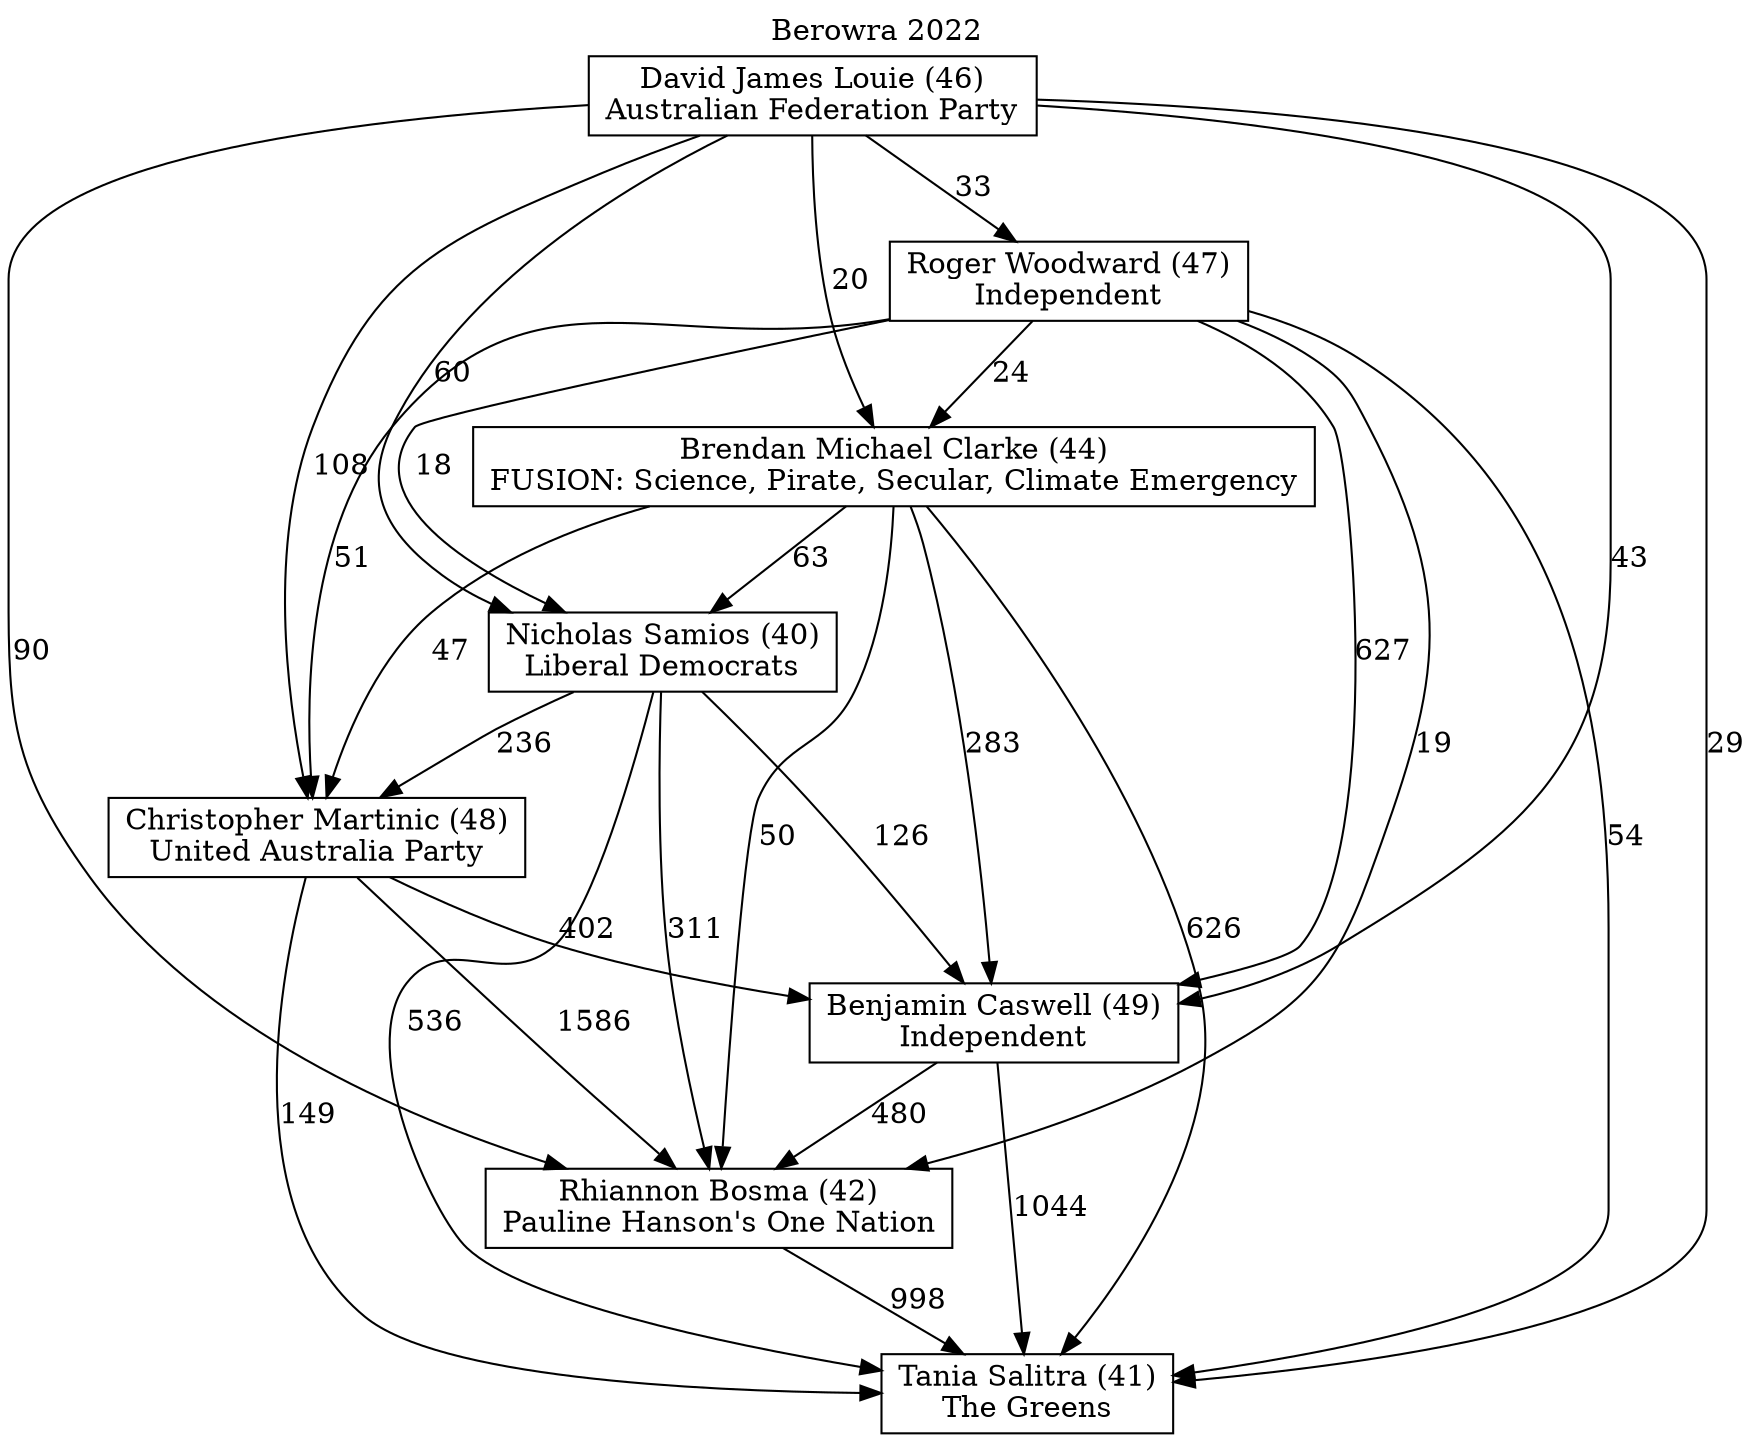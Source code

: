 // House preference flow
digraph "Tania Salitra (41)_Berowra_2022" {
	graph [label="Berowra 2022" labelloc=t mclimit=10]
	node [shape=box]
	"Tania Salitra (41)" [label="Tania Salitra (41)
The Greens"]
	"Rhiannon Bosma (42)" [label="Rhiannon Bosma (42)
Pauline Hanson's One Nation"]
	"Benjamin Caswell (49)" [label="Benjamin Caswell (49)
Independent"]
	"Christopher Martinic (48)" [label="Christopher Martinic (48)
United Australia Party"]
	"Nicholas Samios (40)" [label="Nicholas Samios (40)
Liberal Democrats"]
	"Brendan Michael Clarke (44)" [label="Brendan Michael Clarke (44)
FUSION: Science, Pirate, Secular, Climate Emergency"]
	"Roger Woodward (47)" [label="Roger Woodward (47)
Independent"]
	"David James Louie (46)" [label="David James Louie (46)
Australian Federation Party"]
	"Tania Salitra (41)" [label="Tania Salitra (41)
The Greens"]
	"Benjamin Caswell (49)" [label="Benjamin Caswell (49)
Independent"]
	"Christopher Martinic (48)" [label="Christopher Martinic (48)
United Australia Party"]
	"Nicholas Samios (40)" [label="Nicholas Samios (40)
Liberal Democrats"]
	"Brendan Michael Clarke (44)" [label="Brendan Michael Clarke (44)
FUSION: Science, Pirate, Secular, Climate Emergency"]
	"Roger Woodward (47)" [label="Roger Woodward (47)
Independent"]
	"David James Louie (46)" [label="David James Louie (46)
Australian Federation Party"]
	"Tania Salitra (41)" [label="Tania Salitra (41)
The Greens"]
	"Christopher Martinic (48)" [label="Christopher Martinic (48)
United Australia Party"]
	"Nicholas Samios (40)" [label="Nicholas Samios (40)
Liberal Democrats"]
	"Brendan Michael Clarke (44)" [label="Brendan Michael Clarke (44)
FUSION: Science, Pirate, Secular, Climate Emergency"]
	"Roger Woodward (47)" [label="Roger Woodward (47)
Independent"]
	"David James Louie (46)" [label="David James Louie (46)
Australian Federation Party"]
	"Tania Salitra (41)" [label="Tania Salitra (41)
The Greens"]
	"Nicholas Samios (40)" [label="Nicholas Samios (40)
Liberal Democrats"]
	"Brendan Michael Clarke (44)" [label="Brendan Michael Clarke (44)
FUSION: Science, Pirate, Secular, Climate Emergency"]
	"Roger Woodward (47)" [label="Roger Woodward (47)
Independent"]
	"David James Louie (46)" [label="David James Louie (46)
Australian Federation Party"]
	"Tania Salitra (41)" [label="Tania Salitra (41)
The Greens"]
	"Brendan Michael Clarke (44)" [label="Brendan Michael Clarke (44)
FUSION: Science, Pirate, Secular, Climate Emergency"]
	"Roger Woodward (47)" [label="Roger Woodward (47)
Independent"]
	"David James Louie (46)" [label="David James Louie (46)
Australian Federation Party"]
	"Tania Salitra (41)" [label="Tania Salitra (41)
The Greens"]
	"Roger Woodward (47)" [label="Roger Woodward (47)
Independent"]
	"David James Louie (46)" [label="David James Louie (46)
Australian Federation Party"]
	"Tania Salitra (41)" [label="Tania Salitra (41)
The Greens"]
	"David James Louie (46)" [label="David James Louie (46)
Australian Federation Party"]
	"David James Louie (46)" [label="David James Louie (46)
Australian Federation Party"]
	"Roger Woodward (47)" [label="Roger Woodward (47)
Independent"]
	"David James Louie (46)" [label="David James Louie (46)
Australian Federation Party"]
	"David James Louie (46)" [label="David James Louie (46)
Australian Federation Party"]
	"Brendan Michael Clarke (44)" [label="Brendan Michael Clarke (44)
FUSION: Science, Pirate, Secular, Climate Emergency"]
	"Roger Woodward (47)" [label="Roger Woodward (47)
Independent"]
	"David James Louie (46)" [label="David James Louie (46)
Australian Federation Party"]
	"Brendan Michael Clarke (44)" [label="Brendan Michael Clarke (44)
FUSION: Science, Pirate, Secular, Climate Emergency"]
	"David James Louie (46)" [label="David James Louie (46)
Australian Federation Party"]
	"David James Louie (46)" [label="David James Louie (46)
Australian Federation Party"]
	"Roger Woodward (47)" [label="Roger Woodward (47)
Independent"]
	"David James Louie (46)" [label="David James Louie (46)
Australian Federation Party"]
	"David James Louie (46)" [label="David James Louie (46)
Australian Federation Party"]
	"Nicholas Samios (40)" [label="Nicholas Samios (40)
Liberal Democrats"]
	"Brendan Michael Clarke (44)" [label="Brendan Michael Clarke (44)
FUSION: Science, Pirate, Secular, Climate Emergency"]
	"Roger Woodward (47)" [label="Roger Woodward (47)
Independent"]
	"David James Louie (46)" [label="David James Louie (46)
Australian Federation Party"]
	"Nicholas Samios (40)" [label="Nicholas Samios (40)
Liberal Democrats"]
	"Roger Woodward (47)" [label="Roger Woodward (47)
Independent"]
	"David James Louie (46)" [label="David James Louie (46)
Australian Federation Party"]
	"Nicholas Samios (40)" [label="Nicholas Samios (40)
Liberal Democrats"]
	"David James Louie (46)" [label="David James Louie (46)
Australian Federation Party"]
	"David James Louie (46)" [label="David James Louie (46)
Australian Federation Party"]
	"Roger Woodward (47)" [label="Roger Woodward (47)
Independent"]
	"David James Louie (46)" [label="David James Louie (46)
Australian Federation Party"]
	"David James Louie (46)" [label="David James Louie (46)
Australian Federation Party"]
	"Brendan Michael Clarke (44)" [label="Brendan Michael Clarke (44)
FUSION: Science, Pirate, Secular, Climate Emergency"]
	"Roger Woodward (47)" [label="Roger Woodward (47)
Independent"]
	"David James Louie (46)" [label="David James Louie (46)
Australian Federation Party"]
	"Brendan Michael Clarke (44)" [label="Brendan Michael Clarke (44)
FUSION: Science, Pirate, Secular, Climate Emergency"]
	"David James Louie (46)" [label="David James Louie (46)
Australian Federation Party"]
	"David James Louie (46)" [label="David James Louie (46)
Australian Federation Party"]
	"Roger Woodward (47)" [label="Roger Woodward (47)
Independent"]
	"David James Louie (46)" [label="David James Louie (46)
Australian Federation Party"]
	"David James Louie (46)" [label="David James Louie (46)
Australian Federation Party"]
	"Christopher Martinic (48)" [label="Christopher Martinic (48)
United Australia Party"]
	"Nicholas Samios (40)" [label="Nicholas Samios (40)
Liberal Democrats"]
	"Brendan Michael Clarke (44)" [label="Brendan Michael Clarke (44)
FUSION: Science, Pirate, Secular, Climate Emergency"]
	"Roger Woodward (47)" [label="Roger Woodward (47)
Independent"]
	"David James Louie (46)" [label="David James Louie (46)
Australian Federation Party"]
	"Christopher Martinic (48)" [label="Christopher Martinic (48)
United Australia Party"]
	"Brendan Michael Clarke (44)" [label="Brendan Michael Clarke (44)
FUSION: Science, Pirate, Secular, Climate Emergency"]
	"Roger Woodward (47)" [label="Roger Woodward (47)
Independent"]
	"David James Louie (46)" [label="David James Louie (46)
Australian Federation Party"]
	"Christopher Martinic (48)" [label="Christopher Martinic (48)
United Australia Party"]
	"Roger Woodward (47)" [label="Roger Woodward (47)
Independent"]
	"David James Louie (46)" [label="David James Louie (46)
Australian Federation Party"]
	"Christopher Martinic (48)" [label="Christopher Martinic (48)
United Australia Party"]
	"David James Louie (46)" [label="David James Louie (46)
Australian Federation Party"]
	"David James Louie (46)" [label="David James Louie (46)
Australian Federation Party"]
	"Roger Woodward (47)" [label="Roger Woodward (47)
Independent"]
	"David James Louie (46)" [label="David James Louie (46)
Australian Federation Party"]
	"David James Louie (46)" [label="David James Louie (46)
Australian Federation Party"]
	"Brendan Michael Clarke (44)" [label="Brendan Michael Clarke (44)
FUSION: Science, Pirate, Secular, Climate Emergency"]
	"Roger Woodward (47)" [label="Roger Woodward (47)
Independent"]
	"David James Louie (46)" [label="David James Louie (46)
Australian Federation Party"]
	"Brendan Michael Clarke (44)" [label="Brendan Michael Clarke (44)
FUSION: Science, Pirate, Secular, Climate Emergency"]
	"David James Louie (46)" [label="David James Louie (46)
Australian Federation Party"]
	"David James Louie (46)" [label="David James Louie (46)
Australian Federation Party"]
	"Roger Woodward (47)" [label="Roger Woodward (47)
Independent"]
	"David James Louie (46)" [label="David James Louie (46)
Australian Federation Party"]
	"David James Louie (46)" [label="David James Louie (46)
Australian Federation Party"]
	"Nicholas Samios (40)" [label="Nicholas Samios (40)
Liberal Democrats"]
	"Brendan Michael Clarke (44)" [label="Brendan Michael Clarke (44)
FUSION: Science, Pirate, Secular, Climate Emergency"]
	"Roger Woodward (47)" [label="Roger Woodward (47)
Independent"]
	"David James Louie (46)" [label="David James Louie (46)
Australian Federation Party"]
	"Nicholas Samios (40)" [label="Nicholas Samios (40)
Liberal Democrats"]
	"Roger Woodward (47)" [label="Roger Woodward (47)
Independent"]
	"David James Louie (46)" [label="David James Louie (46)
Australian Federation Party"]
	"Nicholas Samios (40)" [label="Nicholas Samios (40)
Liberal Democrats"]
	"David James Louie (46)" [label="David James Louie (46)
Australian Federation Party"]
	"David James Louie (46)" [label="David James Louie (46)
Australian Federation Party"]
	"Roger Woodward (47)" [label="Roger Woodward (47)
Independent"]
	"David James Louie (46)" [label="David James Louie (46)
Australian Federation Party"]
	"David James Louie (46)" [label="David James Louie (46)
Australian Federation Party"]
	"Brendan Michael Clarke (44)" [label="Brendan Michael Clarke (44)
FUSION: Science, Pirate, Secular, Climate Emergency"]
	"Roger Woodward (47)" [label="Roger Woodward (47)
Independent"]
	"David James Louie (46)" [label="David James Louie (46)
Australian Federation Party"]
	"Brendan Michael Clarke (44)" [label="Brendan Michael Clarke (44)
FUSION: Science, Pirate, Secular, Climate Emergency"]
	"David James Louie (46)" [label="David James Louie (46)
Australian Federation Party"]
	"David James Louie (46)" [label="David James Louie (46)
Australian Federation Party"]
	"Roger Woodward (47)" [label="Roger Woodward (47)
Independent"]
	"David James Louie (46)" [label="David James Louie (46)
Australian Federation Party"]
	"David James Louie (46)" [label="David James Louie (46)
Australian Federation Party"]
	"Benjamin Caswell (49)" [label="Benjamin Caswell (49)
Independent"]
	"Christopher Martinic (48)" [label="Christopher Martinic (48)
United Australia Party"]
	"Nicholas Samios (40)" [label="Nicholas Samios (40)
Liberal Democrats"]
	"Brendan Michael Clarke (44)" [label="Brendan Michael Clarke (44)
FUSION: Science, Pirate, Secular, Climate Emergency"]
	"Roger Woodward (47)" [label="Roger Woodward (47)
Independent"]
	"David James Louie (46)" [label="David James Louie (46)
Australian Federation Party"]
	"Benjamin Caswell (49)" [label="Benjamin Caswell (49)
Independent"]
	"Nicholas Samios (40)" [label="Nicholas Samios (40)
Liberal Democrats"]
	"Brendan Michael Clarke (44)" [label="Brendan Michael Clarke (44)
FUSION: Science, Pirate, Secular, Climate Emergency"]
	"Roger Woodward (47)" [label="Roger Woodward (47)
Independent"]
	"David James Louie (46)" [label="David James Louie (46)
Australian Federation Party"]
	"Benjamin Caswell (49)" [label="Benjamin Caswell (49)
Independent"]
	"Brendan Michael Clarke (44)" [label="Brendan Michael Clarke (44)
FUSION: Science, Pirate, Secular, Climate Emergency"]
	"Roger Woodward (47)" [label="Roger Woodward (47)
Independent"]
	"David James Louie (46)" [label="David James Louie (46)
Australian Federation Party"]
	"Benjamin Caswell (49)" [label="Benjamin Caswell (49)
Independent"]
	"Roger Woodward (47)" [label="Roger Woodward (47)
Independent"]
	"David James Louie (46)" [label="David James Louie (46)
Australian Federation Party"]
	"Benjamin Caswell (49)" [label="Benjamin Caswell (49)
Independent"]
	"David James Louie (46)" [label="David James Louie (46)
Australian Federation Party"]
	"David James Louie (46)" [label="David James Louie (46)
Australian Federation Party"]
	"Roger Woodward (47)" [label="Roger Woodward (47)
Independent"]
	"David James Louie (46)" [label="David James Louie (46)
Australian Federation Party"]
	"David James Louie (46)" [label="David James Louie (46)
Australian Federation Party"]
	"Brendan Michael Clarke (44)" [label="Brendan Michael Clarke (44)
FUSION: Science, Pirate, Secular, Climate Emergency"]
	"Roger Woodward (47)" [label="Roger Woodward (47)
Independent"]
	"David James Louie (46)" [label="David James Louie (46)
Australian Federation Party"]
	"Brendan Michael Clarke (44)" [label="Brendan Michael Clarke (44)
FUSION: Science, Pirate, Secular, Climate Emergency"]
	"David James Louie (46)" [label="David James Louie (46)
Australian Federation Party"]
	"David James Louie (46)" [label="David James Louie (46)
Australian Federation Party"]
	"Roger Woodward (47)" [label="Roger Woodward (47)
Independent"]
	"David James Louie (46)" [label="David James Louie (46)
Australian Federation Party"]
	"David James Louie (46)" [label="David James Louie (46)
Australian Federation Party"]
	"Nicholas Samios (40)" [label="Nicholas Samios (40)
Liberal Democrats"]
	"Brendan Michael Clarke (44)" [label="Brendan Michael Clarke (44)
FUSION: Science, Pirate, Secular, Climate Emergency"]
	"Roger Woodward (47)" [label="Roger Woodward (47)
Independent"]
	"David James Louie (46)" [label="David James Louie (46)
Australian Federation Party"]
	"Nicholas Samios (40)" [label="Nicholas Samios (40)
Liberal Democrats"]
	"Roger Woodward (47)" [label="Roger Woodward (47)
Independent"]
	"David James Louie (46)" [label="David James Louie (46)
Australian Federation Party"]
	"Nicholas Samios (40)" [label="Nicholas Samios (40)
Liberal Democrats"]
	"David James Louie (46)" [label="David James Louie (46)
Australian Federation Party"]
	"David James Louie (46)" [label="David James Louie (46)
Australian Federation Party"]
	"Roger Woodward (47)" [label="Roger Woodward (47)
Independent"]
	"David James Louie (46)" [label="David James Louie (46)
Australian Federation Party"]
	"David James Louie (46)" [label="David James Louie (46)
Australian Federation Party"]
	"Brendan Michael Clarke (44)" [label="Brendan Michael Clarke (44)
FUSION: Science, Pirate, Secular, Climate Emergency"]
	"Roger Woodward (47)" [label="Roger Woodward (47)
Independent"]
	"David James Louie (46)" [label="David James Louie (46)
Australian Federation Party"]
	"Brendan Michael Clarke (44)" [label="Brendan Michael Clarke (44)
FUSION: Science, Pirate, Secular, Climate Emergency"]
	"David James Louie (46)" [label="David James Louie (46)
Australian Federation Party"]
	"David James Louie (46)" [label="David James Louie (46)
Australian Federation Party"]
	"Roger Woodward (47)" [label="Roger Woodward (47)
Independent"]
	"David James Louie (46)" [label="David James Louie (46)
Australian Federation Party"]
	"David James Louie (46)" [label="David James Louie (46)
Australian Federation Party"]
	"Christopher Martinic (48)" [label="Christopher Martinic (48)
United Australia Party"]
	"Nicholas Samios (40)" [label="Nicholas Samios (40)
Liberal Democrats"]
	"Brendan Michael Clarke (44)" [label="Brendan Michael Clarke (44)
FUSION: Science, Pirate, Secular, Climate Emergency"]
	"Roger Woodward (47)" [label="Roger Woodward (47)
Independent"]
	"David James Louie (46)" [label="David James Louie (46)
Australian Federation Party"]
	"Christopher Martinic (48)" [label="Christopher Martinic (48)
United Australia Party"]
	"Brendan Michael Clarke (44)" [label="Brendan Michael Clarke (44)
FUSION: Science, Pirate, Secular, Climate Emergency"]
	"Roger Woodward (47)" [label="Roger Woodward (47)
Independent"]
	"David James Louie (46)" [label="David James Louie (46)
Australian Federation Party"]
	"Christopher Martinic (48)" [label="Christopher Martinic (48)
United Australia Party"]
	"Roger Woodward (47)" [label="Roger Woodward (47)
Independent"]
	"David James Louie (46)" [label="David James Louie (46)
Australian Federation Party"]
	"Christopher Martinic (48)" [label="Christopher Martinic (48)
United Australia Party"]
	"David James Louie (46)" [label="David James Louie (46)
Australian Federation Party"]
	"David James Louie (46)" [label="David James Louie (46)
Australian Federation Party"]
	"Roger Woodward (47)" [label="Roger Woodward (47)
Independent"]
	"David James Louie (46)" [label="David James Louie (46)
Australian Federation Party"]
	"David James Louie (46)" [label="David James Louie (46)
Australian Federation Party"]
	"Brendan Michael Clarke (44)" [label="Brendan Michael Clarke (44)
FUSION: Science, Pirate, Secular, Climate Emergency"]
	"Roger Woodward (47)" [label="Roger Woodward (47)
Independent"]
	"David James Louie (46)" [label="David James Louie (46)
Australian Federation Party"]
	"Brendan Michael Clarke (44)" [label="Brendan Michael Clarke (44)
FUSION: Science, Pirate, Secular, Climate Emergency"]
	"David James Louie (46)" [label="David James Louie (46)
Australian Federation Party"]
	"David James Louie (46)" [label="David James Louie (46)
Australian Federation Party"]
	"Roger Woodward (47)" [label="Roger Woodward (47)
Independent"]
	"David James Louie (46)" [label="David James Louie (46)
Australian Federation Party"]
	"David James Louie (46)" [label="David James Louie (46)
Australian Federation Party"]
	"Nicholas Samios (40)" [label="Nicholas Samios (40)
Liberal Democrats"]
	"Brendan Michael Clarke (44)" [label="Brendan Michael Clarke (44)
FUSION: Science, Pirate, Secular, Climate Emergency"]
	"Roger Woodward (47)" [label="Roger Woodward (47)
Independent"]
	"David James Louie (46)" [label="David James Louie (46)
Australian Federation Party"]
	"Nicholas Samios (40)" [label="Nicholas Samios (40)
Liberal Democrats"]
	"Roger Woodward (47)" [label="Roger Woodward (47)
Independent"]
	"David James Louie (46)" [label="David James Louie (46)
Australian Federation Party"]
	"Nicholas Samios (40)" [label="Nicholas Samios (40)
Liberal Democrats"]
	"David James Louie (46)" [label="David James Louie (46)
Australian Federation Party"]
	"David James Louie (46)" [label="David James Louie (46)
Australian Federation Party"]
	"Roger Woodward (47)" [label="Roger Woodward (47)
Independent"]
	"David James Louie (46)" [label="David James Louie (46)
Australian Federation Party"]
	"David James Louie (46)" [label="David James Louie (46)
Australian Federation Party"]
	"Brendan Michael Clarke (44)" [label="Brendan Michael Clarke (44)
FUSION: Science, Pirate, Secular, Climate Emergency"]
	"Roger Woodward (47)" [label="Roger Woodward (47)
Independent"]
	"David James Louie (46)" [label="David James Louie (46)
Australian Federation Party"]
	"Brendan Michael Clarke (44)" [label="Brendan Michael Clarke (44)
FUSION: Science, Pirate, Secular, Climate Emergency"]
	"David James Louie (46)" [label="David James Louie (46)
Australian Federation Party"]
	"David James Louie (46)" [label="David James Louie (46)
Australian Federation Party"]
	"Roger Woodward (47)" [label="Roger Woodward (47)
Independent"]
	"David James Louie (46)" [label="David James Louie (46)
Australian Federation Party"]
	"David James Louie (46)" [label="David James Louie (46)
Australian Federation Party"]
	"Rhiannon Bosma (42)" [label="Rhiannon Bosma (42)
Pauline Hanson's One Nation"]
	"Benjamin Caswell (49)" [label="Benjamin Caswell (49)
Independent"]
	"Christopher Martinic (48)" [label="Christopher Martinic (48)
United Australia Party"]
	"Nicholas Samios (40)" [label="Nicholas Samios (40)
Liberal Democrats"]
	"Brendan Michael Clarke (44)" [label="Brendan Michael Clarke (44)
FUSION: Science, Pirate, Secular, Climate Emergency"]
	"Roger Woodward (47)" [label="Roger Woodward (47)
Independent"]
	"David James Louie (46)" [label="David James Louie (46)
Australian Federation Party"]
	"Rhiannon Bosma (42)" [label="Rhiannon Bosma (42)
Pauline Hanson's One Nation"]
	"Christopher Martinic (48)" [label="Christopher Martinic (48)
United Australia Party"]
	"Nicholas Samios (40)" [label="Nicholas Samios (40)
Liberal Democrats"]
	"Brendan Michael Clarke (44)" [label="Brendan Michael Clarke (44)
FUSION: Science, Pirate, Secular, Climate Emergency"]
	"Roger Woodward (47)" [label="Roger Woodward (47)
Independent"]
	"David James Louie (46)" [label="David James Louie (46)
Australian Federation Party"]
	"Rhiannon Bosma (42)" [label="Rhiannon Bosma (42)
Pauline Hanson's One Nation"]
	"Nicholas Samios (40)" [label="Nicholas Samios (40)
Liberal Democrats"]
	"Brendan Michael Clarke (44)" [label="Brendan Michael Clarke (44)
FUSION: Science, Pirate, Secular, Climate Emergency"]
	"Roger Woodward (47)" [label="Roger Woodward (47)
Independent"]
	"David James Louie (46)" [label="David James Louie (46)
Australian Federation Party"]
	"Rhiannon Bosma (42)" [label="Rhiannon Bosma (42)
Pauline Hanson's One Nation"]
	"Brendan Michael Clarke (44)" [label="Brendan Michael Clarke (44)
FUSION: Science, Pirate, Secular, Climate Emergency"]
	"Roger Woodward (47)" [label="Roger Woodward (47)
Independent"]
	"David James Louie (46)" [label="David James Louie (46)
Australian Federation Party"]
	"Rhiannon Bosma (42)" [label="Rhiannon Bosma (42)
Pauline Hanson's One Nation"]
	"Roger Woodward (47)" [label="Roger Woodward (47)
Independent"]
	"David James Louie (46)" [label="David James Louie (46)
Australian Federation Party"]
	"Rhiannon Bosma (42)" [label="Rhiannon Bosma (42)
Pauline Hanson's One Nation"]
	"David James Louie (46)" [label="David James Louie (46)
Australian Federation Party"]
	"David James Louie (46)" [label="David James Louie (46)
Australian Federation Party"]
	"Roger Woodward (47)" [label="Roger Woodward (47)
Independent"]
	"David James Louie (46)" [label="David James Louie (46)
Australian Federation Party"]
	"David James Louie (46)" [label="David James Louie (46)
Australian Federation Party"]
	"Brendan Michael Clarke (44)" [label="Brendan Michael Clarke (44)
FUSION: Science, Pirate, Secular, Climate Emergency"]
	"Roger Woodward (47)" [label="Roger Woodward (47)
Independent"]
	"David James Louie (46)" [label="David James Louie (46)
Australian Federation Party"]
	"Brendan Michael Clarke (44)" [label="Brendan Michael Clarke (44)
FUSION: Science, Pirate, Secular, Climate Emergency"]
	"David James Louie (46)" [label="David James Louie (46)
Australian Federation Party"]
	"David James Louie (46)" [label="David James Louie (46)
Australian Federation Party"]
	"Roger Woodward (47)" [label="Roger Woodward (47)
Independent"]
	"David James Louie (46)" [label="David James Louie (46)
Australian Federation Party"]
	"David James Louie (46)" [label="David James Louie (46)
Australian Federation Party"]
	"Nicholas Samios (40)" [label="Nicholas Samios (40)
Liberal Democrats"]
	"Brendan Michael Clarke (44)" [label="Brendan Michael Clarke (44)
FUSION: Science, Pirate, Secular, Climate Emergency"]
	"Roger Woodward (47)" [label="Roger Woodward (47)
Independent"]
	"David James Louie (46)" [label="David James Louie (46)
Australian Federation Party"]
	"Nicholas Samios (40)" [label="Nicholas Samios (40)
Liberal Democrats"]
	"Roger Woodward (47)" [label="Roger Woodward (47)
Independent"]
	"David James Louie (46)" [label="David James Louie (46)
Australian Federation Party"]
	"Nicholas Samios (40)" [label="Nicholas Samios (40)
Liberal Democrats"]
	"David James Louie (46)" [label="David James Louie (46)
Australian Federation Party"]
	"David James Louie (46)" [label="David James Louie (46)
Australian Federation Party"]
	"Roger Woodward (47)" [label="Roger Woodward (47)
Independent"]
	"David James Louie (46)" [label="David James Louie (46)
Australian Federation Party"]
	"David James Louie (46)" [label="David James Louie (46)
Australian Federation Party"]
	"Brendan Michael Clarke (44)" [label="Brendan Michael Clarke (44)
FUSION: Science, Pirate, Secular, Climate Emergency"]
	"Roger Woodward (47)" [label="Roger Woodward (47)
Independent"]
	"David James Louie (46)" [label="David James Louie (46)
Australian Federation Party"]
	"Brendan Michael Clarke (44)" [label="Brendan Michael Clarke (44)
FUSION: Science, Pirate, Secular, Climate Emergency"]
	"David James Louie (46)" [label="David James Louie (46)
Australian Federation Party"]
	"David James Louie (46)" [label="David James Louie (46)
Australian Federation Party"]
	"Roger Woodward (47)" [label="Roger Woodward (47)
Independent"]
	"David James Louie (46)" [label="David James Louie (46)
Australian Federation Party"]
	"David James Louie (46)" [label="David James Louie (46)
Australian Federation Party"]
	"Christopher Martinic (48)" [label="Christopher Martinic (48)
United Australia Party"]
	"Nicholas Samios (40)" [label="Nicholas Samios (40)
Liberal Democrats"]
	"Brendan Michael Clarke (44)" [label="Brendan Michael Clarke (44)
FUSION: Science, Pirate, Secular, Climate Emergency"]
	"Roger Woodward (47)" [label="Roger Woodward (47)
Independent"]
	"David James Louie (46)" [label="David James Louie (46)
Australian Federation Party"]
	"Christopher Martinic (48)" [label="Christopher Martinic (48)
United Australia Party"]
	"Brendan Michael Clarke (44)" [label="Brendan Michael Clarke (44)
FUSION: Science, Pirate, Secular, Climate Emergency"]
	"Roger Woodward (47)" [label="Roger Woodward (47)
Independent"]
	"David James Louie (46)" [label="David James Louie (46)
Australian Federation Party"]
	"Christopher Martinic (48)" [label="Christopher Martinic (48)
United Australia Party"]
	"Roger Woodward (47)" [label="Roger Woodward (47)
Independent"]
	"David James Louie (46)" [label="David James Louie (46)
Australian Federation Party"]
	"Christopher Martinic (48)" [label="Christopher Martinic (48)
United Australia Party"]
	"David James Louie (46)" [label="David James Louie (46)
Australian Federation Party"]
	"David James Louie (46)" [label="David James Louie (46)
Australian Federation Party"]
	"Roger Woodward (47)" [label="Roger Woodward (47)
Independent"]
	"David James Louie (46)" [label="David James Louie (46)
Australian Federation Party"]
	"David James Louie (46)" [label="David James Louie (46)
Australian Federation Party"]
	"Brendan Michael Clarke (44)" [label="Brendan Michael Clarke (44)
FUSION: Science, Pirate, Secular, Climate Emergency"]
	"Roger Woodward (47)" [label="Roger Woodward (47)
Independent"]
	"David James Louie (46)" [label="David James Louie (46)
Australian Federation Party"]
	"Brendan Michael Clarke (44)" [label="Brendan Michael Clarke (44)
FUSION: Science, Pirate, Secular, Climate Emergency"]
	"David James Louie (46)" [label="David James Louie (46)
Australian Federation Party"]
	"David James Louie (46)" [label="David James Louie (46)
Australian Federation Party"]
	"Roger Woodward (47)" [label="Roger Woodward (47)
Independent"]
	"David James Louie (46)" [label="David James Louie (46)
Australian Federation Party"]
	"David James Louie (46)" [label="David James Louie (46)
Australian Federation Party"]
	"Nicholas Samios (40)" [label="Nicholas Samios (40)
Liberal Democrats"]
	"Brendan Michael Clarke (44)" [label="Brendan Michael Clarke (44)
FUSION: Science, Pirate, Secular, Climate Emergency"]
	"Roger Woodward (47)" [label="Roger Woodward (47)
Independent"]
	"David James Louie (46)" [label="David James Louie (46)
Australian Federation Party"]
	"Nicholas Samios (40)" [label="Nicholas Samios (40)
Liberal Democrats"]
	"Roger Woodward (47)" [label="Roger Woodward (47)
Independent"]
	"David James Louie (46)" [label="David James Louie (46)
Australian Federation Party"]
	"Nicholas Samios (40)" [label="Nicholas Samios (40)
Liberal Democrats"]
	"David James Louie (46)" [label="David James Louie (46)
Australian Federation Party"]
	"David James Louie (46)" [label="David James Louie (46)
Australian Federation Party"]
	"Roger Woodward (47)" [label="Roger Woodward (47)
Independent"]
	"David James Louie (46)" [label="David James Louie (46)
Australian Federation Party"]
	"David James Louie (46)" [label="David James Louie (46)
Australian Federation Party"]
	"Brendan Michael Clarke (44)" [label="Brendan Michael Clarke (44)
FUSION: Science, Pirate, Secular, Climate Emergency"]
	"Roger Woodward (47)" [label="Roger Woodward (47)
Independent"]
	"David James Louie (46)" [label="David James Louie (46)
Australian Federation Party"]
	"Brendan Michael Clarke (44)" [label="Brendan Michael Clarke (44)
FUSION: Science, Pirate, Secular, Climate Emergency"]
	"David James Louie (46)" [label="David James Louie (46)
Australian Federation Party"]
	"David James Louie (46)" [label="David James Louie (46)
Australian Federation Party"]
	"Roger Woodward (47)" [label="Roger Woodward (47)
Independent"]
	"David James Louie (46)" [label="David James Louie (46)
Australian Federation Party"]
	"David James Louie (46)" [label="David James Louie (46)
Australian Federation Party"]
	"Benjamin Caswell (49)" [label="Benjamin Caswell (49)
Independent"]
	"Christopher Martinic (48)" [label="Christopher Martinic (48)
United Australia Party"]
	"Nicholas Samios (40)" [label="Nicholas Samios (40)
Liberal Democrats"]
	"Brendan Michael Clarke (44)" [label="Brendan Michael Clarke (44)
FUSION: Science, Pirate, Secular, Climate Emergency"]
	"Roger Woodward (47)" [label="Roger Woodward (47)
Independent"]
	"David James Louie (46)" [label="David James Louie (46)
Australian Federation Party"]
	"Benjamin Caswell (49)" [label="Benjamin Caswell (49)
Independent"]
	"Nicholas Samios (40)" [label="Nicholas Samios (40)
Liberal Democrats"]
	"Brendan Michael Clarke (44)" [label="Brendan Michael Clarke (44)
FUSION: Science, Pirate, Secular, Climate Emergency"]
	"Roger Woodward (47)" [label="Roger Woodward (47)
Independent"]
	"David James Louie (46)" [label="David James Louie (46)
Australian Federation Party"]
	"Benjamin Caswell (49)" [label="Benjamin Caswell (49)
Independent"]
	"Brendan Michael Clarke (44)" [label="Brendan Michael Clarke (44)
FUSION: Science, Pirate, Secular, Climate Emergency"]
	"Roger Woodward (47)" [label="Roger Woodward (47)
Independent"]
	"David James Louie (46)" [label="David James Louie (46)
Australian Federation Party"]
	"Benjamin Caswell (49)" [label="Benjamin Caswell (49)
Independent"]
	"Roger Woodward (47)" [label="Roger Woodward (47)
Independent"]
	"David James Louie (46)" [label="David James Louie (46)
Australian Federation Party"]
	"Benjamin Caswell (49)" [label="Benjamin Caswell (49)
Independent"]
	"David James Louie (46)" [label="David James Louie (46)
Australian Federation Party"]
	"David James Louie (46)" [label="David James Louie (46)
Australian Federation Party"]
	"Roger Woodward (47)" [label="Roger Woodward (47)
Independent"]
	"David James Louie (46)" [label="David James Louie (46)
Australian Federation Party"]
	"David James Louie (46)" [label="David James Louie (46)
Australian Federation Party"]
	"Brendan Michael Clarke (44)" [label="Brendan Michael Clarke (44)
FUSION: Science, Pirate, Secular, Climate Emergency"]
	"Roger Woodward (47)" [label="Roger Woodward (47)
Independent"]
	"David James Louie (46)" [label="David James Louie (46)
Australian Federation Party"]
	"Brendan Michael Clarke (44)" [label="Brendan Michael Clarke (44)
FUSION: Science, Pirate, Secular, Climate Emergency"]
	"David James Louie (46)" [label="David James Louie (46)
Australian Federation Party"]
	"David James Louie (46)" [label="David James Louie (46)
Australian Federation Party"]
	"Roger Woodward (47)" [label="Roger Woodward (47)
Independent"]
	"David James Louie (46)" [label="David James Louie (46)
Australian Federation Party"]
	"David James Louie (46)" [label="David James Louie (46)
Australian Federation Party"]
	"Nicholas Samios (40)" [label="Nicholas Samios (40)
Liberal Democrats"]
	"Brendan Michael Clarke (44)" [label="Brendan Michael Clarke (44)
FUSION: Science, Pirate, Secular, Climate Emergency"]
	"Roger Woodward (47)" [label="Roger Woodward (47)
Independent"]
	"David James Louie (46)" [label="David James Louie (46)
Australian Federation Party"]
	"Nicholas Samios (40)" [label="Nicholas Samios (40)
Liberal Democrats"]
	"Roger Woodward (47)" [label="Roger Woodward (47)
Independent"]
	"David James Louie (46)" [label="David James Louie (46)
Australian Federation Party"]
	"Nicholas Samios (40)" [label="Nicholas Samios (40)
Liberal Democrats"]
	"David James Louie (46)" [label="David James Louie (46)
Australian Federation Party"]
	"David James Louie (46)" [label="David James Louie (46)
Australian Federation Party"]
	"Roger Woodward (47)" [label="Roger Woodward (47)
Independent"]
	"David James Louie (46)" [label="David James Louie (46)
Australian Federation Party"]
	"David James Louie (46)" [label="David James Louie (46)
Australian Federation Party"]
	"Brendan Michael Clarke (44)" [label="Brendan Michael Clarke (44)
FUSION: Science, Pirate, Secular, Climate Emergency"]
	"Roger Woodward (47)" [label="Roger Woodward (47)
Independent"]
	"David James Louie (46)" [label="David James Louie (46)
Australian Federation Party"]
	"Brendan Michael Clarke (44)" [label="Brendan Michael Clarke (44)
FUSION: Science, Pirate, Secular, Climate Emergency"]
	"David James Louie (46)" [label="David James Louie (46)
Australian Federation Party"]
	"David James Louie (46)" [label="David James Louie (46)
Australian Federation Party"]
	"Roger Woodward (47)" [label="Roger Woodward (47)
Independent"]
	"David James Louie (46)" [label="David James Louie (46)
Australian Federation Party"]
	"David James Louie (46)" [label="David James Louie (46)
Australian Federation Party"]
	"Christopher Martinic (48)" [label="Christopher Martinic (48)
United Australia Party"]
	"Nicholas Samios (40)" [label="Nicholas Samios (40)
Liberal Democrats"]
	"Brendan Michael Clarke (44)" [label="Brendan Michael Clarke (44)
FUSION: Science, Pirate, Secular, Climate Emergency"]
	"Roger Woodward (47)" [label="Roger Woodward (47)
Independent"]
	"David James Louie (46)" [label="David James Louie (46)
Australian Federation Party"]
	"Christopher Martinic (48)" [label="Christopher Martinic (48)
United Australia Party"]
	"Brendan Michael Clarke (44)" [label="Brendan Michael Clarke (44)
FUSION: Science, Pirate, Secular, Climate Emergency"]
	"Roger Woodward (47)" [label="Roger Woodward (47)
Independent"]
	"David James Louie (46)" [label="David James Louie (46)
Australian Federation Party"]
	"Christopher Martinic (48)" [label="Christopher Martinic (48)
United Australia Party"]
	"Roger Woodward (47)" [label="Roger Woodward (47)
Independent"]
	"David James Louie (46)" [label="David James Louie (46)
Australian Federation Party"]
	"Christopher Martinic (48)" [label="Christopher Martinic (48)
United Australia Party"]
	"David James Louie (46)" [label="David James Louie (46)
Australian Federation Party"]
	"David James Louie (46)" [label="David James Louie (46)
Australian Federation Party"]
	"Roger Woodward (47)" [label="Roger Woodward (47)
Independent"]
	"David James Louie (46)" [label="David James Louie (46)
Australian Federation Party"]
	"David James Louie (46)" [label="David James Louie (46)
Australian Federation Party"]
	"Brendan Michael Clarke (44)" [label="Brendan Michael Clarke (44)
FUSION: Science, Pirate, Secular, Climate Emergency"]
	"Roger Woodward (47)" [label="Roger Woodward (47)
Independent"]
	"David James Louie (46)" [label="David James Louie (46)
Australian Federation Party"]
	"Brendan Michael Clarke (44)" [label="Brendan Michael Clarke (44)
FUSION: Science, Pirate, Secular, Climate Emergency"]
	"David James Louie (46)" [label="David James Louie (46)
Australian Federation Party"]
	"David James Louie (46)" [label="David James Louie (46)
Australian Federation Party"]
	"Roger Woodward (47)" [label="Roger Woodward (47)
Independent"]
	"David James Louie (46)" [label="David James Louie (46)
Australian Federation Party"]
	"David James Louie (46)" [label="David James Louie (46)
Australian Federation Party"]
	"Nicholas Samios (40)" [label="Nicholas Samios (40)
Liberal Democrats"]
	"Brendan Michael Clarke (44)" [label="Brendan Michael Clarke (44)
FUSION: Science, Pirate, Secular, Climate Emergency"]
	"Roger Woodward (47)" [label="Roger Woodward (47)
Independent"]
	"David James Louie (46)" [label="David James Louie (46)
Australian Federation Party"]
	"Nicholas Samios (40)" [label="Nicholas Samios (40)
Liberal Democrats"]
	"Roger Woodward (47)" [label="Roger Woodward (47)
Independent"]
	"David James Louie (46)" [label="David James Louie (46)
Australian Federation Party"]
	"Nicholas Samios (40)" [label="Nicholas Samios (40)
Liberal Democrats"]
	"David James Louie (46)" [label="David James Louie (46)
Australian Federation Party"]
	"David James Louie (46)" [label="David James Louie (46)
Australian Federation Party"]
	"Roger Woodward (47)" [label="Roger Woodward (47)
Independent"]
	"David James Louie (46)" [label="David James Louie (46)
Australian Federation Party"]
	"David James Louie (46)" [label="David James Louie (46)
Australian Federation Party"]
	"Brendan Michael Clarke (44)" [label="Brendan Michael Clarke (44)
FUSION: Science, Pirate, Secular, Climate Emergency"]
	"Roger Woodward (47)" [label="Roger Woodward (47)
Independent"]
	"David James Louie (46)" [label="David James Louie (46)
Australian Federation Party"]
	"Brendan Michael Clarke (44)" [label="Brendan Michael Clarke (44)
FUSION: Science, Pirate, Secular, Climate Emergency"]
	"David James Louie (46)" [label="David James Louie (46)
Australian Federation Party"]
	"David James Louie (46)" [label="David James Louie (46)
Australian Federation Party"]
	"Roger Woodward (47)" [label="Roger Woodward (47)
Independent"]
	"David James Louie (46)" [label="David James Louie (46)
Australian Federation Party"]
	"David James Louie (46)" [label="David James Louie (46)
Australian Federation Party"]
	"Rhiannon Bosma (42)" -> "Tania Salitra (41)" [label=998]
	"Benjamin Caswell (49)" -> "Rhiannon Bosma (42)" [label=480]
	"Christopher Martinic (48)" -> "Benjamin Caswell (49)" [label=402]
	"Nicholas Samios (40)" -> "Christopher Martinic (48)" [label=236]
	"Brendan Michael Clarke (44)" -> "Nicholas Samios (40)" [label=63]
	"Roger Woodward (47)" -> "Brendan Michael Clarke (44)" [label=24]
	"David James Louie (46)" -> "Roger Woodward (47)" [label=33]
	"Benjamin Caswell (49)" -> "Tania Salitra (41)" [label=1044]
	"Christopher Martinic (48)" -> "Tania Salitra (41)" [label=149]
	"Nicholas Samios (40)" -> "Tania Salitra (41)" [label=536]
	"Brendan Michael Clarke (44)" -> "Tania Salitra (41)" [label=626]
	"Roger Woodward (47)" -> "Tania Salitra (41)" [label=54]
	"David James Louie (46)" -> "Tania Salitra (41)" [label=29]
	"David James Louie (46)" -> "Brendan Michael Clarke (44)" [label=20]
	"Roger Woodward (47)" -> "Nicholas Samios (40)" [label=18]
	"David James Louie (46)" -> "Nicholas Samios (40)" [label=60]
	"Brendan Michael Clarke (44)" -> "Christopher Martinic (48)" [label=47]
	"Roger Woodward (47)" -> "Christopher Martinic (48)" [label=51]
	"David James Louie (46)" -> "Christopher Martinic (48)" [label=108]
	"Nicholas Samios (40)" -> "Benjamin Caswell (49)" [label=126]
	"Brendan Michael Clarke (44)" -> "Benjamin Caswell (49)" [label=283]
	"Roger Woodward (47)" -> "Benjamin Caswell (49)" [label=627]
	"David James Louie (46)" -> "Benjamin Caswell (49)" [label=43]
	"Christopher Martinic (48)" -> "Rhiannon Bosma (42)" [label=1586]
	"Nicholas Samios (40)" -> "Rhiannon Bosma (42)" [label=311]
	"Brendan Michael Clarke (44)" -> "Rhiannon Bosma (42)" [label=50]
	"Roger Woodward (47)" -> "Rhiannon Bosma (42)" [label=19]
	"David James Louie (46)" -> "Rhiannon Bosma (42)" [label=90]
}
